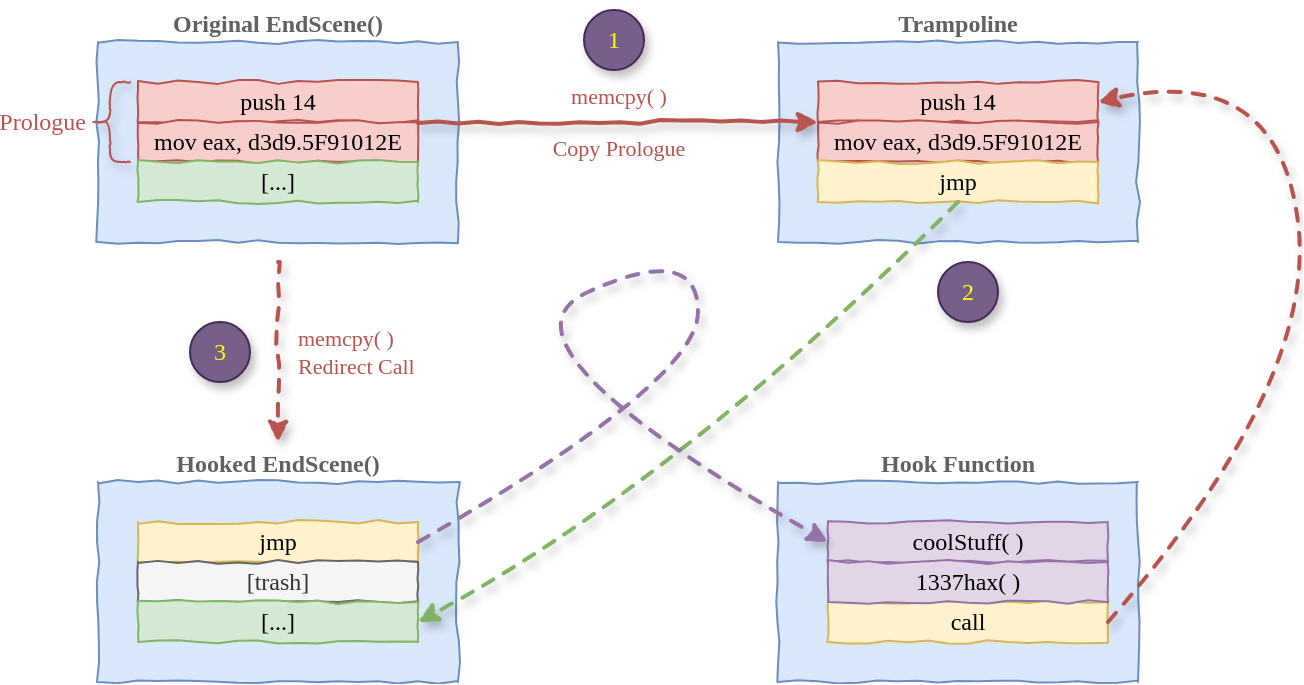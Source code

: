 <mxfile version="13.1.14" type="device"><diagram id="6AM1BxsGH_fFvKV2GnJW" name="Page-1"><mxGraphModel dx="1164" dy="595" grid="1" gridSize="10" guides="1" tooltips="1" connect="1" arrows="1" fold="1" page="1" pageScale="1" pageWidth="850" pageHeight="1100" math="0" shadow="0"><root><mxCell id="0"/><mxCell id="1" parent="0"/><mxCell id="3wuvvVsB574JlYAgeCMI-6" value="Original EndScene()" style="rounded=0;whiteSpace=wrap;html=1;fontFamily=xkcd;comic=1;fillColor=#dae8fc;strokeColor=#6c8ebf;labelPosition=center;verticalLabelPosition=top;align=center;verticalAlign=bottom;fontStyle=1;fontColor=#616161;" parent="1" vertex="1"><mxGeometry x="60" y="60" width="180" height="100" as="geometry"/></mxCell><mxCell id="3wuvvVsB574JlYAgeCMI-2" value="push 14" style="rounded=0;whiteSpace=wrap;html=1;fontFamily=xkcd;comic=1;fillColor=#f8cecc;strokeColor=#b85450;" parent="1" vertex="1"><mxGeometry x="80" y="80" width="140" height="20" as="geometry"/></mxCell><mxCell id="3wuvvVsB574JlYAgeCMI-4" value="mov eax, d3d9.5F91012E" style="rounded=0;whiteSpace=wrap;html=1;fontFamily=xkcd;comic=1;fillColor=#f8cecc;strokeColor=#b85450;" parent="1" vertex="1"><mxGeometry x="80" y="100" width="140" height="20" as="geometry"/></mxCell><mxCell id="3wuvvVsB574JlYAgeCMI-7" value="Prologue" style="shape=curlyBracket;whiteSpace=wrap;html=1;rounded=1;comic=1;shadow=1;fillColor=#f8cecc;strokeColor=#b85450;labelPosition=left;verticalLabelPosition=middle;align=right;verticalAlign=middle;fontFamily=xkcd;fontStyle=0;strokeWidth=1;fontColor=#B85450;" parent="1" vertex="1"><mxGeometry x="56" y="80" width="20" height="40" as="geometry"/></mxCell><mxCell id="3wuvvVsB574JlYAgeCMI-8" value="Trampoline" style="rounded=0;whiteSpace=wrap;html=1;fontFamily=xkcd;comic=1;fillColor=#dae8fc;strokeColor=#6c8ebf;labelPosition=center;verticalLabelPosition=top;align=center;verticalAlign=bottom;fontStyle=1;labelBorderColor=none;fontColor=#616161;" parent="1" vertex="1"><mxGeometry x="400" y="60" width="180" height="100" as="geometry"/></mxCell><mxCell id="3wuvvVsB574JlYAgeCMI-9" value="push 14" style="rounded=0;whiteSpace=wrap;html=1;fontFamily=xkcd;comic=1;fillColor=#f8cecc;strokeColor=#b85450;" parent="1" vertex="1"><mxGeometry x="420" y="80" width="140" height="20" as="geometry"/></mxCell><mxCell id="3wuvvVsB574JlYAgeCMI-10" value="mov eax, d3d9.5F91012E" style="rounded=0;whiteSpace=wrap;html=1;fontFamily=xkcd;comic=1;fillColor=#f8cecc;strokeColor=#b85450;" parent="1" vertex="1"><mxGeometry x="420" y="100" width="140" height="20" as="geometry"/></mxCell><mxCell id="3wuvvVsB574JlYAgeCMI-11" value="memcpy( )&lt;br&gt;&lt;br&gt;Copy Prologue" style="endArrow=classic;html=1;fontFamily=xkcd;exitX=1;exitY=1;exitDx=0;exitDy=0;entryX=0;entryY=0;entryDx=0;entryDy=0;fillColor=#f8cecc;strokeColor=#B85450;strokeWidth=2;comic=1;labelPosition=center;verticalLabelPosition=middle;align=center;verticalAlign=middle;fontColor=#B85450;shadow=1;labelBackgroundColor=none;" parent="1" source="3wuvvVsB574JlYAgeCMI-2" target="3wuvvVsB574JlYAgeCMI-10" edge="1"><mxGeometry width="50" height="50" relative="1" as="geometry"><mxPoint x="260" y="290" as="sourcePoint"/><mxPoint x="310" y="240" as="targetPoint"/></mxGeometry></mxCell><mxCell id="3wuvvVsB574JlYAgeCMI-5" value="jmp" style="rounded=0;whiteSpace=wrap;html=1;fontFamily=xkcd;comic=1;fillColor=#fff2cc;strokeColor=#d6b656;" parent="1" vertex="1"><mxGeometry x="420" y="120" width="140" height="20" as="geometry"/></mxCell><mxCell id="3wuvvVsB574JlYAgeCMI-13" value="Hooked EndScene()" style="rounded=0;whiteSpace=wrap;html=1;fontFamily=xkcd;comic=1;fillColor=#dae8fc;strokeColor=#6c8ebf;labelPosition=center;verticalLabelPosition=top;align=center;verticalAlign=bottom;fontStyle=1;fontColor=#616161;" parent="1" vertex="1"><mxGeometry x="60" y="280" width="180" height="100" as="geometry"/></mxCell><mxCell id="3wuvvVsB574JlYAgeCMI-14" value="memcpy( )&lt;br&gt;Redirect Call" style="endArrow=classic;html=1;fontFamily=xkcd;fillColor=#f8cecc;strokeColor=#B85450;strokeWidth=2;comic=1;labelPosition=right;verticalLabelPosition=middle;align=left;verticalAlign=middle;fontColor=#B85450;dashed=1;shadow=1;labelBackgroundColor=none;spacingLeft=8;" parent="1" edge="1"><mxGeometry width="50" height="50" relative="1" as="geometry"><mxPoint x="150" y="170" as="sourcePoint"/><mxPoint x="150" y="260" as="targetPoint"/></mxGeometry></mxCell><mxCell id="3wuvvVsB574JlYAgeCMI-15" value="jmp" style="rounded=0;whiteSpace=wrap;html=1;fontFamily=xkcd;comic=1;fillColor=#fff2cc;strokeColor=#d6b656;" parent="1" vertex="1"><mxGeometry x="80" y="300" width="140" height="20" as="geometry"/></mxCell><mxCell id="3wuvvVsB574JlYAgeCMI-16" value="[trash]" style="rounded=0;whiteSpace=wrap;html=1;fontFamily=xkcd;comic=1;fillColor=#f5f5f5;strokeColor=#666666;fontColor=#333333;" parent="1" vertex="1"><mxGeometry x="80" y="320" width="140" height="20" as="geometry"/></mxCell><mxCell id="3wuvvVsB574JlYAgeCMI-17" value="[...]" style="rounded=0;whiteSpace=wrap;html=1;fontFamily=xkcd;comic=1;fillColor=#d5e8d4;strokeColor=#82b366;" parent="1" vertex="1"><mxGeometry x="80" y="340" width="140" height="20" as="geometry"/></mxCell><mxCell id="3wuvvVsB574JlYAgeCMI-20" value="Hook Function" style="rounded=0;whiteSpace=wrap;html=1;fontFamily=xkcd;comic=1;fillColor=#dae8fc;strokeColor=#6c8ebf;labelPosition=center;verticalLabelPosition=top;align=center;verticalAlign=bottom;fontStyle=1;fontColor=#616161;" parent="1" vertex="1"><mxGeometry x="400" y="280" width="180" height="100" as="geometry"/></mxCell><mxCell id="3wuvvVsB574JlYAgeCMI-21" value="[...]" style="rounded=0;whiteSpace=wrap;html=1;fontFamily=xkcd;comic=1;fillColor=#d5e8d4;strokeColor=#82b366;" parent="1" vertex="1"><mxGeometry x="80" y="120" width="140" height="20" as="geometry"/></mxCell><mxCell id="3wuvvVsB574JlYAgeCMI-12" value="coolStuff( )" style="rounded=0;whiteSpace=wrap;html=1;fontFamily=xkcd;comic=1;fillColor=#e1d5e7;strokeColor=#9673a6;" parent="1" vertex="1"><mxGeometry x="425" y="300" width="140" height="20" as="geometry"/></mxCell><mxCell id="3wuvvVsB574JlYAgeCMI-22" value="call" style="rounded=0;whiteSpace=wrap;html=1;fontFamily=xkcd;comic=1;fillColor=#fff2cc;strokeColor=#d6b656;" parent="1" vertex="1"><mxGeometry x="425" y="340" width="140" height="20" as="geometry"/></mxCell><mxCell id="3wuvvVsB574JlYAgeCMI-18" value="" style="curved=1;endArrow=classic;html=1;dashed=1;strokeColor=#b85450;strokeWidth=2;fontFamily=xkcd;fontColor=#B85450;fillColor=#f8cecc;shadow=1;comic=1;entryX=1;entryY=0.5;entryDx=0;entryDy=0;exitX=1;exitY=0.5;exitDx=0;exitDy=0;" parent="1" source="3wuvvVsB574JlYAgeCMI-22" target="3wuvvVsB574JlYAgeCMI-9" edge="1"><mxGeometry width="50" height="50" relative="1" as="geometry"><mxPoint x="565" y="330" as="sourcePoint"/><mxPoint x="600" y="120" as="targetPoint"/><Array as="points"><mxPoint x="670" y="230"/><mxPoint x="650" y="70"/></Array></mxGeometry></mxCell><mxCell id="3wuvvVsB574JlYAgeCMI-25" value="" style="curved=1;endArrow=classic;html=1;shadow=1;dashed=1;strokeColor=#82b366;strokeWidth=2;fontFamily=xkcd;fontColor=#B85450;entryX=1;entryY=0.5;entryDx=0;entryDy=0;exitX=0.5;exitY=1;exitDx=0;exitDy=0;fillColor=#d5e8d4;comic=1;" parent="1" source="3wuvvVsB574JlYAgeCMI-5" target="3wuvvVsB574JlYAgeCMI-17" edge="1"><mxGeometry width="50" height="50" relative="1" as="geometry"><mxPoint x="260" y="440" as="sourcePoint"/><mxPoint x="340" y="420" as="targetPoint"/><Array as="points"><mxPoint x="350" y="280"/></Array></mxGeometry></mxCell><mxCell id="BI9BUPkUJh9_-OCd3DyF-1" value="" style="curved=1;endArrow=classic;html=1;shadow=1;dashed=1;strokeColor=#9673a6;strokeWidth=2;fontFamily=xkcd;fontColor=#B85450;exitX=1;exitY=0.5;exitDx=0;exitDy=0;fillColor=#e1d5e7;comic=1;entryX=0;entryY=0.5;entryDx=0;entryDy=0;" edge="1" parent="1" source="3wuvvVsB574JlYAgeCMI-15" target="3wuvvVsB574JlYAgeCMI-12"><mxGeometry width="50" height="50" relative="1" as="geometry"><mxPoint x="440" y="440" as="sourcePoint"/><mxPoint x="310" y="330" as="targetPoint"/><Array as="points"><mxPoint x="360" y="230"/><mxPoint x="360" y="160"/><mxPoint x="250" y="210"/></Array></mxGeometry></mxCell><mxCell id="BI9BUPkUJh9_-OCd3DyF-2" value="&lt;font face=&quot;xkcd&quot;&gt;1&lt;/font&gt;" style="ellipse;whiteSpace=wrap;html=1;fillColor=#76608a;strokeColor=#432D57;fontColor=#FFFF00;shadow=1;" vertex="1" parent="1"><mxGeometry x="303" y="44" width="30" height="30" as="geometry"/></mxCell><mxCell id="BI9BUPkUJh9_-OCd3DyF-4" value="&lt;font face=&quot;xkcd&quot;&gt;2&lt;/font&gt;" style="ellipse;whiteSpace=wrap;html=1;fillColor=#76608a;strokeColor=#432D57;fontColor=#FFFF00;shadow=1;" vertex="1" parent="1"><mxGeometry x="480" y="170" width="30" height="30" as="geometry"/></mxCell><mxCell id="BI9BUPkUJh9_-OCd3DyF-5" value="&lt;font face=&quot;xkcd&quot;&gt;3&lt;/font&gt;" style="ellipse;whiteSpace=wrap;html=1;fillColor=#76608a;strokeColor=#432D57;fontColor=#FFFF00;shadow=1;" vertex="1" parent="1"><mxGeometry x="106" y="200" width="30" height="30" as="geometry"/></mxCell><mxCell id="BI9BUPkUJh9_-OCd3DyF-10" value="1337hax( )" style="rounded=0;whiteSpace=wrap;html=1;fontFamily=xkcd;comic=1;fillColor=#e1d5e7;strokeColor=#9673a6;" vertex="1" parent="1"><mxGeometry x="425" y="320" width="140" height="20" as="geometry"/></mxCell></root></mxGraphModel></diagram></mxfile>